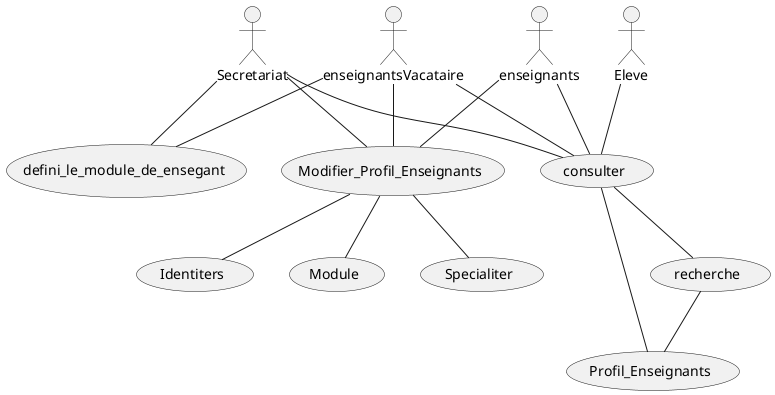 @startuml

actor enseignants
usecase Profil_Enseignants as PE
usecase Modifier_Profil_Enseignants as MPE
usecase Identiters as IE
usecase Module as ME
usecase Specialiter 
usecase consulter 
usecase recherche

actor Secretariat
actor enseignantsVacataire as EV
actor Eleve 

usecase defini_le_module_de_ensegant as DME

enseignants -- MPE
Secretariat -- MPE 
Eleve -- consulter
Secretariat -- consulter
enseignants -- consulter
consulter -- recherche
recherche -- PE
EV -- consulter
consulter -- PE
MPE -- IE
MPE -- ME
EV -- MPE
MPE -- Specialiter
EV -- DME
Secretariat -- DME

@enduml
